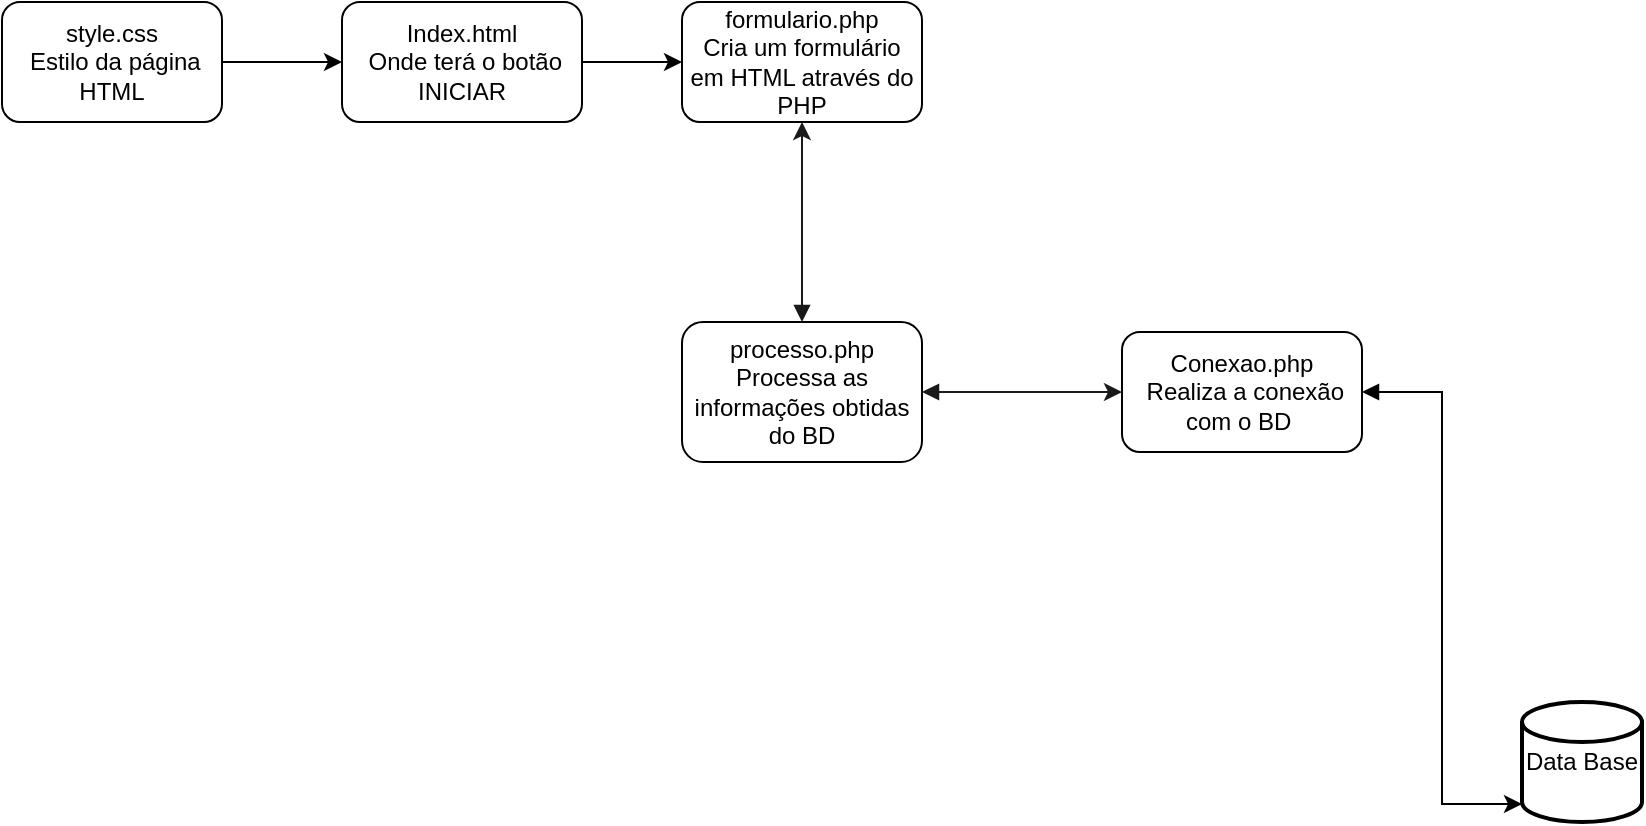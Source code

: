 <mxfile version="13.5.3" type="github">
  <diagram id="C5RBs43oDa-KdzZeNtuy" name="Page-1">
    <mxGraphModel dx="868" dy="450" grid="1" gridSize="10" guides="1" tooltips="1" connect="1" arrows="1" fold="1" page="1" pageScale="1" pageWidth="827" pageHeight="1169" math="0" shadow="0">
      <root>
        <mxCell id="WIyWlLk6GJQsqaUBKTNV-0" />
        <mxCell id="WIyWlLk6GJQsqaUBKTNV-1" parent="WIyWlLk6GJQsqaUBKTNV-0" />
        <mxCell id="6lG_LMzA8kCoMvOKwmpQ-18" style="edgeStyle=orthogonalEdgeStyle;rounded=0;orthogonalLoop=1;jettySize=auto;html=1;" edge="1" parent="WIyWlLk6GJQsqaUBKTNV-1" source="6lG_LMzA8kCoMvOKwmpQ-0" target="6lG_LMzA8kCoMvOKwmpQ-1">
          <mxGeometry relative="1" as="geometry" />
        </mxCell>
        <mxCell id="6lG_LMzA8kCoMvOKwmpQ-0" value="Index.html&lt;br&gt;&amp;nbsp;Onde terá o botão INICIAR" style="rounded=1;whiteSpace=wrap;html=1;" vertex="1" parent="WIyWlLk6GJQsqaUBKTNV-1">
          <mxGeometry x="190" y="10" width="120" height="60" as="geometry" />
        </mxCell>
        <mxCell id="6lG_LMzA8kCoMvOKwmpQ-1" value="formulario.php&lt;br&gt;Cria um formulário em HTML através do PHP" style="rounded=1;whiteSpace=wrap;html=1;" vertex="1" parent="WIyWlLk6GJQsqaUBKTNV-1">
          <mxGeometry x="360" y="10" width="120" height="60" as="geometry" />
        </mxCell>
        <mxCell id="6lG_LMzA8kCoMvOKwmpQ-34" style="edgeStyle=orthogonalEdgeStyle;rounded=0;orthogonalLoop=1;jettySize=auto;html=1;entryX=0;entryY=0.85;entryDx=0;entryDy=0;entryPerimeter=0;endArrow=classic;endFill=1;startArrow=block;startFill=1;" edge="1" parent="WIyWlLk6GJQsqaUBKTNV-1" source="6lG_LMzA8kCoMvOKwmpQ-3" target="6lG_LMzA8kCoMvOKwmpQ-24">
          <mxGeometry relative="1" as="geometry" />
        </mxCell>
        <mxCell id="6lG_LMzA8kCoMvOKwmpQ-3" value="Conexao.php&lt;br&gt;&amp;nbsp;Realiza a conexão com o BD&amp;nbsp;" style="rounded=1;whiteSpace=wrap;html=1;" vertex="1" parent="WIyWlLk6GJQsqaUBKTNV-1">
          <mxGeometry x="580" y="175" width="120" height="60" as="geometry" />
        </mxCell>
        <mxCell id="6lG_LMzA8kCoMvOKwmpQ-17" style="edgeStyle=orthogonalEdgeStyle;rounded=0;orthogonalLoop=1;jettySize=auto;html=1;" edge="1" parent="WIyWlLk6GJQsqaUBKTNV-1" source="6lG_LMzA8kCoMvOKwmpQ-4" target="6lG_LMzA8kCoMvOKwmpQ-0">
          <mxGeometry relative="1" as="geometry" />
        </mxCell>
        <mxCell id="6lG_LMzA8kCoMvOKwmpQ-4" value="style.css&lt;br&gt;&amp;nbsp;Estilo da página HTML" style="rounded=1;whiteSpace=wrap;html=1;" vertex="1" parent="WIyWlLk6GJQsqaUBKTNV-1">
          <mxGeometry x="20" y="10" width="110" height="60" as="geometry" />
        </mxCell>
        <mxCell id="6lG_LMzA8kCoMvOKwmpQ-31" style="edgeStyle=orthogonalEdgeStyle;rounded=0;orthogonalLoop=1;jettySize=auto;html=1;entryX=0;entryY=0.5;entryDx=0;entryDy=0;endArrow=classic;endFill=1;strokeColor=#1A1A1A;startArrow=block;startFill=1;" edge="1" parent="WIyWlLk6GJQsqaUBKTNV-1" source="6lG_LMzA8kCoMvOKwmpQ-14" target="6lG_LMzA8kCoMvOKwmpQ-3">
          <mxGeometry relative="1" as="geometry" />
        </mxCell>
        <mxCell id="6lG_LMzA8kCoMvOKwmpQ-35" style="edgeStyle=orthogonalEdgeStyle;rounded=0;orthogonalLoop=1;jettySize=auto;html=1;startArrow=block;startFill=1;endArrow=classic;endFill=1;strokeColor=#1A1A1A;" edge="1" parent="WIyWlLk6GJQsqaUBKTNV-1" source="6lG_LMzA8kCoMvOKwmpQ-14" target="6lG_LMzA8kCoMvOKwmpQ-1">
          <mxGeometry relative="1" as="geometry" />
        </mxCell>
        <mxCell id="6lG_LMzA8kCoMvOKwmpQ-14" value="processo.php&lt;br&gt;Processa as informações obtidas do BD" style="rounded=1;whiteSpace=wrap;html=1;" vertex="1" parent="WIyWlLk6GJQsqaUBKTNV-1">
          <mxGeometry x="360" y="170" width="120" height="70" as="geometry" />
        </mxCell>
        <mxCell id="6lG_LMzA8kCoMvOKwmpQ-24" value="Data Base" style="strokeWidth=2;html=1;shape=mxgraph.flowchart.database;whiteSpace=wrap;" vertex="1" parent="WIyWlLk6GJQsqaUBKTNV-1">
          <mxGeometry x="780" y="360" width="60" height="60" as="geometry" />
        </mxCell>
      </root>
    </mxGraphModel>
  </diagram>
</mxfile>
